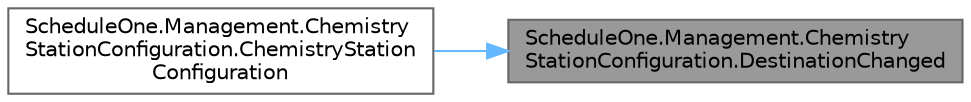 digraph "ScheduleOne.Management.ChemistryStationConfiguration.DestinationChanged"
{
 // LATEX_PDF_SIZE
  bgcolor="transparent";
  edge [fontname=Helvetica,fontsize=10,labelfontname=Helvetica,labelfontsize=10];
  node [fontname=Helvetica,fontsize=10,shape=box,height=0.2,width=0.4];
  rankdir="RL";
  Node1 [id="Node000001",label="ScheduleOne.Management.Chemistry\lStationConfiguration.DestinationChanged",height=0.2,width=0.4,color="gray40", fillcolor="grey60", style="filled", fontcolor="black",tooltip=" "];
  Node1 -> Node2 [id="edge1_Node000001_Node000002",dir="back",color="steelblue1",style="solid",tooltip=" "];
  Node2 [id="Node000002",label="ScheduleOne.Management.Chemistry\lStationConfiguration.ChemistryStation\lConfiguration",height=0.2,width=0.4,color="grey40", fillcolor="white", style="filled",URL="$class_schedule_one_1_1_management_1_1_chemistry_station_configuration.html#a0fcd55023ab533a67b95a74d119574be",tooltip=" "];
}
